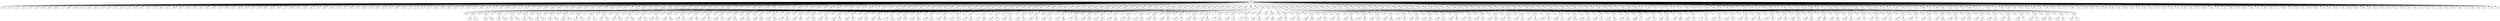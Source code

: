 digraph backdoorgraph {
root [label="AND"];
890 [label="-443"];
1030 [label="-513"];
958 [label="-477"];
1028 [label="-512"];
868 [label="-432"];
870 [label="-433"];
196 [label="-96"];
960 [label="-478"];
892 [label="-444"];
26 [label="-11"];
1002 [label="-499"];
860 [label="-428"];
754 [label="-375"];
760 [label="-378"];
316 [label="-156"];
848 [label="-422"];
132 [label="-64"];
1044 [label="-520"];
654 [label="-325"];
944 [label="-470"];
918 [label="-457"];
898 [label="-447"];
120 [label="-58"];
446 [label="-221"];
880 [label="-438"];
650 [label="-323"];
976 [label="-486"];
618 [label="-307"];
490 [label="-243"];
374 [label="-185"];
100 [label="-48"];
788 [label="-392"];
336 [label="-166"];
144 [label="-70"];
800 [label="-398"];
648 [label="-322"];
614 [label="-305"];
328 [label="-162"];
193 [label="95"];
632 [label="-314"];
883 [label="440"];
828 [label="-412"];
536 [label="-266"];
52 [label="-24"];
364 [label="-180"];
612 [label="-304"];
646 [label="-321"];
590 [label="-293"];
664 [label="-330"];
768 [label="-382"];
952 [label="-474"];
468 [label="-232"];
152 [label="-74"];
622 [label="-309"];
295 [label="146"];
720 [label="-358"];
912 [label="-454"];
1036 [label="-516"];
204 [label="-100"];
849 [label="423"];
564 [label="-280"];
710 [label="-353"];
126 [label="-61"];
138 [label="-67"];
246 [label="-121"];
826 [label="-411"];
376 [label="-186"];
394 [label="-195"];
1056 [label="-526"];
162 [label="-79"];
1031 [label="514"];
842 [label="-419"];
318 [label="-157"];
796 [label="-396"];
726 [label="-361"];
906 [label="-451"];
200 [label="-98"];
776 [label="-386"];
585 [label="291"];
90 [label="-43"];
724 [label="-360"];
8 [label="-2"];
356 [label="-176"];
572 [label="-284"];
502 [label="-249"];
820 [label="-408"];
624 [label="-310"];
274 [label="-135"];
932 [label="-464"];
1042 [label="-519"];
450 [label="-223"];
1060 [label="-528"];
172 [label="-84"];
1050 [label="-523"];
128 [label="-62"];
256 [label="-126"];
106 [label="-51"];
1066 [label="-531"];
875 [label="436"];
169 [label="83"];
718 [label="-357"];
402 [label="-199"];
504 [label="-250"];
368 [label="-182"];
366 [label="-181"];
48 [label="-22"];
744 [label="-370"];
954 [label="-475"];
310 [label="-153"];
440 [label="-218"];
202 [label="-99"];
996 [label="-496"];
34 [label="-15"];
98 [label="-47"];
1048 [label="-522"];
452 [label="-224"];
773 [label="385"];
442 [label="-219"];
552 [label="-274"];
1040 [label="-518"];
1054 [label="-525"];
146 [label="-71"];
464 [label="-230"];
78 [label="-37"];
603 [label="300"];
380 [label="-188"];
634 [label="-315"];
966 [label="-481"];
916 [label="-456"];
107 [label="52"];
332 [label="-164"];
186 [label="-91"];
254 [label="-125"];
736 [label="-366"];
558 [label="-277"];
206 [label="-101"];
888 [label="-442"];
154 [label="-75"];
1085 [label="OR"];
1090 [label="OR"];
1095 [label="OR"];
1100 [label="OR"];
1105 [label="OR"];
1110 [label="OR"];
1115 [label="OR"];
1120 [label="OR"];
1125 [label="OR"];
1130 [label="OR"];
1135 [label="OR"];
1140 [label="OR"];
1145 [label="OR"];
1150 [label="OR"];
1155 [label="OR"];
1160 [label="OR"];
1165 [label="OR"];
1250 [label="OR"];
1170 [label="OR"];
1175 [label="OR"];
1180 [label="OR"];
1185 [label="OR"];
1190 [label="OR"];
1195 [label="OR"];
1200 [label="OR"];
1205 [label="OR"];
1210 [label="OR"];
1215 [label="OR"];
1220 [label="OR"];
1225 [label="OR"];
1230 [label="OR"];
1235 [label="OR"];
1240 [label="OR"];
1245 [label="OR"];
1410 [label="OR"];
1415 [label="OR"];
1255 [label="OR"];
1260 [label="OR"];
1265 [label="OR"];
1270 [label="OR"];
1275 [label="OR"];
1280 [label="OR"];
1285 [label="OR"];
1290 [label="OR"];
1295 [label="OR"];
1300 [label="OR"];
1305 [label="OR"];
1310 [label="OR"];
1315 [label="OR"];
1320 [label="OR"];
1325 [label="OR"];
1330 [label="OR"];
1335 [label="OR"];
1340 [label="OR"];
1345 [label="OR"];
1350 [label="OR"];
1355 [label="OR"];
1360 [label="OR"];
1365 [label="OR"];
1370 [label="OR"];
1375 [label="OR"];
1380 [label="OR"];
1385 [label="OR"];
1390 [label="OR"];
1395 [label="OR"];
1400 [label="OR"];
1405 [label="OR"];
1420 [label="OR"];
1425 [label="OR"];
1430 [label="OR"];
1435 [label="OR"];
1440 [label="OR"];
1445 [label="OR"];
1450 [label="OR"];
1455 [label="OR"];
1460 [label="OR"];
1465 [label="OR"];
1470 [label="OR"];
1475 [label="OR"];
1480 [label="OR"];
1485 [label="OR"];
1490 [label="OR"];
1495 [label="OR"];
1500 [label="OR"];
1505 [label="OR"];
1510 [label="OR"];
1515 [label="OR"];
1520 [label="OR"];
1525 [label="OR"];
1530 [label="OR"];
1535 [label="OR"];
1540 [label="OR"];
1545 [label="OR"];
1550 [label="OR"];
1555 [label="OR"];
1560 [label="OR"];
1565 [label="OR"];
1570 [label="OR"];
1575 [label="OR"];
1580 [label="OR"];
1585 [label="OR"];
1590 [label="OR"];
1595 [label="OR"];
1600 [label="OR"];
1605 [label="OR"];
1610 [label="OR"];
1615 [label="OR"];
1620 [label="OR"];
1625 [label="OR"];
1630 [label="OR"];
1635 [label="OR"];
1640 [label="OR"];
1645 [label="OR"];
1650 [label="OR"];
1655 [label="OR"];
1660 [label="OR"];
1665 [label="OR"];
1670 [label="OR"];
1675 [label="OR"];
1680 [label="OR"];
1685 [label="OR"];
1690 [label="OR"];
1695 [label="OR"];
538 [label="-267"];
482 [label="-239"];
116 [label="-56"];
240 [label="-118"];
118 [label="-57"];
746 [label="-371"];
658 [label="-327"];
414 [label="-205"];
812 [label="-404"];
30 [label="-13"];
1010 [label="-503"];
340 [label="-168"];
756 [label="-376"];
260 [label="-128"];
164 [label="-80"];
20 [label="-8"];
1046 [label="-521"];
986 [label="-491"];
432 [label="-214"];
386 [label="-191"];
134 [label="-65"];
238 [label="-117"];
894 [label="-445"];
228 [label="-112"];
630 [label="-313"];
290 [label="-143"];
524 [label="-260"];
56 [label="-26"];
427 [label="212"];
886 [label="-441"];
1014 [label="-505"];
462 [label="-229"];
130 [label="-63"];
882 [label="-439"];
458 [label="-227"];
1006 [label="-501"];
620 [label="-308"];
908 [label="-452"];
346 [label="-171"];
676 [label="-336"];
534 [label="-265"];
308 [label="-152"];
210 [label="-103"];
982 [label="-489"];
794 [label="-395"];
940 [label="-468"];
706 [label="-351"];
280 [label="-138"];
212 [label="-104"];
178 [label="-87"];
600 [label="-298"];
354 [label="-175"];
6 [label="-1"];
846 [label="-421"];
270 [label="-133"];
404 [label="-200"];
672 [label="-334"];
84 [label="-40"];
810 [label="-403"];
32 [label="-14"];
1000 [label="-498"];
121 [label="59"];
770 [label="-383"];
808 [label="-402"];
831 [label="414"];
158 [label="-77"];
980 [label="-488"];
1038 [label="-517"];
496 [label="-246"];
722 [label="-359"];
447 [label="222"];
286 [label="-141"];
1022 [label="-509"];
698 [label="-347"];
840 [label="-418"];
928 [label="-462"];
110 [label="-53"];
326 [label="-161"];
226 [label="-111"];
223 [label="110"];
258 [label="-127"];
518 [label="-257"];
704 [label="-350"];
642 [label="-319"];
466 [label="-231"];
486 [label="-241"];
924 [label="-460"];
806 [label="-401"];
968 [label="-482"];
248 [label="-122"];
984 [label="-490"];
330 [label="-163"];
822 [label="-409"];
900 [label="-448"];
266 [label="-131"];
216 [label="-106"];
222 [label="-109"];
16 [label="-6"];
1018 [label="-507"];
252 [label="-124"];
174 [label="-85"];
104 [label="-50"];
962 [label="-479"];
972 [label="-484"];
956 [label="-476"];
510 [label="-253"];
818 [label="-407"];
378 [label="-187"];
922 [label="-459"];
712 [label="-354"];
780 [label="-388"];
555 [label="276"];
678 [label="-337"];
738 [label="-367"];
750 [label="-373"];
1058 [label="-527"];
588 [label="-292"];
198 [label="-97"];
300 [label="-148"];
92 [label="-44"];
434 [label="-215"];
86 [label="-41"];
217 [label="107"];
80 [label="-38"];
716 [label="-356"];
480 [label="-238"];
40 [label="-18"];
474 [label="-235"];
60 [label="-28"];
82 [label="-39"];
436 [label="-216"];
190 [label="-93"];
969 [label="483"];
1087 [label="AND"];
243 [label="120"];
1092 [label="AND"];
785 [label="391"];
1097 [label="AND"];
187 [label="92"];
1102 [label="AND"];
301 [label="149"];
1107 [label="AND"];
539 [label="268"];
1112 [label="AND"];
727 [label="362"];
1117 [label="AND"];
579 [label="288"];
1122 [label="AND"];
357 [label="177"];
1127 [label="AND"];
747 [label="372"];
1132 [label="AND"];
167 [label="82"];
1137 [label="AND"];
573 [label="285"];
1142 [label="AND"];
93 [label="45"];
1147 [label="AND"];
303 [label="150"];
1152 [label="AND"];
135 [label="66"];
1157 [label="AND"];
459 [label="228"];
1162 [label="AND"];
271 [label="134"];
1167 [label="AND"];
843 [label="420"];
1252 [label="AND"];
69 [label="33"];
1172 [label="AND"];
475 [label="236"];
1177 [label="AND"];
607 [label="302"];
1182 [label="AND"];
1011 [label="504"];
1187 [label="AND"];
529 [label="263"];
1192 [label="AND"];
1061 [label="529"];
1197 [label="AND"];
41 [label="19"];
1202 [label="AND"];
871 [label="434"];
1207 [label="AND"];
181 [label="89"];
1212 [label="AND"];
293 [label="145"];
1217 [label="AND"];
763 [label="380"];
1222 [label="AND"];
963 [label="480"];
1227 [label="AND"];
383 [label="190"];
1232 [label="AND"];
615 [label="306"];
1237 [label="AND"];
165 [label="81"];
1242 [label="AND"];
287 [label="142"];
1247 [label="AND"];
1051 [label="524"];
1412 [label="AND"];
319 [label="158"];
1417 [label="AND"];
913 [label="455"];
1257 [label="AND"];
837 [label="417"];
1262 [label="AND"];
57 [label="27"];
1267 [label="AND"];
347 [label="172"];
1272 [label="AND"];
561 [label="279"];
1277 [label="AND"];
643 [label="320"];
1282 [label="AND"];
1023 [label="510"];
1287 [label="AND"];
741 [label="369"];
1292 [label="AND"];
739 [label="368"];
1297 [label="AND"];
343 [label="170"];
1302 [label="AND"];
49 [label="23"];
1307 [label="AND"];
515 [label="256"];
1312 [label="AND"];
609 [label="303"];
1317 [label="AND"];
397 [label="197"];
1322 [label="AND"];
71 [label="34"];
1327 [label="AND"];
625 [label="311"];
1332 [label="AND"];
525 [label="261"];
1337 [label="AND"];
575 [label="286"];
1342 [label="AND"];
407 [label="202"];
1347 [label="AND"];
637 [label="317"];
1352 [label="AND"];
183 [label="90"];
1357 [label="AND"];
45 [label="21"];
1362 [label="AND"];
469 [label="233"];
1367 [label="AND"];
53 [label="25"];
1372 [label="AND"];
861 [label="429"];
1377 [label="AND"];
219 [label="108"];
1382 [label="AND"];
511 [label="254"];
1387 [label="AND"];
207 [label="102"];
1392 [label="AND"];
595 [label="296"];
1397 [label="AND"];
853 [label="425"];
1402 [label="AND"];
693 [label="345"];
1407 [label="AND"];
341 [label="169"];
1422 [label="AND"];
553 [label="275"];
1427 [label="AND"];
851 [label="424"];
1432 [label="AND"];
213 [label="105"];
1437 [label="AND"];
549 [label="273"];
1442 [label="AND"];
123 [label="60"];
1447 [label="AND"];
903 [label="450"];
1452 [label="AND"];
813 [label="405"];
1457 [label="AND"];
989 [label="493"];
1462 [label="AND"];
113 [label="55"];
1467 [label="AND"];
387 [label="192"];
1472 [label="AND"];
389 [label="193"];
1477 [label="AND"];
833 [label="415"];
1482 [label="AND"];
583 [label="290"];
1487 [label="AND"];
681 [label="339"];
1492 [label="AND"];
997 [label="497"];
1497 [label="AND"];
733 [label="365"];
1502 [label="AND"];
991 [label="494"];
1507 [label="AND"];
665 [label="331"];
1512 [label="AND"];
679 [label="338"];
1517 [label="AND"];
947 [label="472"];
1522 [label="AND"];
333 [label="165"];
1527 [label="AND"];
941 [label="469"];
1532 [label="AND"];
275 [label="136"];
1537 [label="AND"];
411 [label="204"];
1542 [label="AND"];
313 [label="155"];
1547 [label="AND"];
519 [label="258"];
1552 [label="AND"];
13 [label="5"];
1557 [label="AND"];
507 [label="252"];
1562 [label="AND"];
973 [label="485"];
1567 [label="AND"];
669 [label="333"];
1572 [label="AND"];
777 [label="387"];
1577 [label="AND"];
565 [label="281"];
1582 [label="AND"];
141 [label="69"];
1587 [label="AND"];
455 [label="226"];
1592 [label="AND"];
179 [label="88"];
1597 [label="AND"];
543 [label="270"];
1602 [label="AND"];
263 [label="130"];
1607 [label="AND"];
1007 [label="502"];
1612 [label="AND"];
499 [label="248"];
1617 [label="AND"];
23 [label="10"];
1622 [label="AND"];
685 [label="341"];
1627 [label="AND"];
789 [label="393"];
1632 [label="AND"];
497 [label="247"];
1637 [label="AND"];
395 [label="196"];
1642 [label="AND"];
857 [label="427"];
1647 [label="AND"];
323 [label="160"];
1652 [label="AND"];
797 [label="397"];
1657 [label="AND"];
281 [label="139"];
1662 [label="AND"];
591 [label="294"];
1667 [label="AND"];
437 [label="217"];
1672 [label="AND"];
531 [label="264"];
1677 [label="AND"];
1025 [label="511"];
1682 [label="AND"];
925 [label="461"];
1687 [label="AND"];
321 [label="159"];
1692 [label="AND"];
73 [label="35"];
1697 [label="AND"];
970 [label="-483"];
429 [label="213"];
244 [label="-120"];
443 [label="220"];
786 [label="-391"];
689 [label="343"];
188 [label="-92"];
731 [label="364"];
302 [label="-149"];
381 [label="189"];
540 [label="-268"];
75 [label="36"];
728 [label="-362"];
873 [label="435"];
580 [label="-288"];
605 [label="301"];
358 [label="-177"];
21 [label="9"];
87 [label="42"];
748 [label="-372"];
168 [label="-82"];
895 [label="446"];
574 [label="-285"];
593 [label="295"];
94 [label="-45"];
801 [label="399"];
304 [label="-150"];
139 [label="68"];
136 [label="-66"];
667 [label="332"];
460 [label="-228"];
901 [label="449"];
272 [label="-134"];
147 [label="72"];
844 [label="-420"];
977 [label="487"];
70 [label="-33"];
761 [label="379"];
476 [label="-236"];
559 [label="278"];
608 [label="-302"];
175 [label="86"];
1012 [label="-504"];
1067 [label="532"];
530 [label="-263"];
935 [label="466"];
1062 [label="-529"];
829 [label="413"];
42 [label="-19"];
863 [label="430"];
872 [label="-434"];
823 [label="410"];
182 [label="-89"];
765 [label="381"];
294 [label="-145"];
415 [label="206"];
764 [label="-380"];
359 [label="178"];
964 [label="-480"];
111 [label="54"];
384 [label="-190"];
493 [label="245"];
616 [label="-306"];
311 [label="154"];
166 [label="-81"];
949 [label="473"];
288 [label="-142"];
521 [label="259"];
1052 [label="-524"];
803 [label="400"];
320 [label="-158"];
471 [label="234"];
399 [label="198"];
914 [label="-455"];
838 [label="-417"];
483 [label="240"];
58 [label="-27"];
783 [label="390"];
348 [label="-172"];
661 [label="329"];
562 [label="-279"];
505 [label="251"];
644 [label="-320"];
267 [label="132"];
1024 [label="-510"];
283 [label="140"];
742 [label="-369"];
425 [label="211"];
740 [label="-368"];
627 [label="312"];
344 [label="-170"];
919 [label="458"];
50 [label="-23"];
67 [label="32"];
516 [label="-256"];
1015 [label="506"];
610 [label="-303"];
655 [label="326"];
398 [label="-197"];
929 [label="463"];
72 [label="-34"];
235 [label="116"];
626 [label="-311"];
699 [label="348"];
526 [label="-261"];
567 [label="282"];
576 [label="-286"];
877 [label="437"];
408 [label="-202"];
61 [label="29"];
638 [label="-317"];
791 [label="394"];
184 [label="-90"];
751 [label="374"];
46 [label="-21"];
683 [label="340"];
470 [label="-233"];
639 [label="318"];
54 [label="-25"];
95 [label="46"];
862 [label="-429"];
781 [label="389"];
220 [label="-108"];
601 [label="299"];
512 [label="-254"];
63 [label="30"];
208 [label="-102"];
771 [label="384"];
596 [label="-296"];
659 [label="328"];
854 [label="-425"];
405 [label="201"];
694 [label="-345"];
305 [label="151"];
342 [label="-169"];
527 [label="262"];
554 [label="-275"];
815 [label="406"];
852 [label="-424"];
713 [label="355"];
214 [label="-105"];
569 [label="283"];
550 [label="-273"];
351 [label="174"];
124 [label="-60"];
597 [label="297"];
904 [label="-450"];
491 [label="244"];
814 [label="-405"];
909 [label="453"];
990 [label="-493"];
729 [label="363"];
114 [label="-55"];
1033 [label="515"];
388 [label="-192"];
35 [label="16"];
390 [label="-193"];
651 [label="324"];
834 [label="-415"];
577 [label="287"];
584 [label="-290"];
477 [label="237"];
682 [label="-339"];
291 [label="144"];
998 [label="-497"];
945 [label="471"];
734 [label="-365"];
155 [label="76"];
992 [label="-494"];
241 [label="119"];
666 [label="-331"];
937 [label="467"];
680 [label="-338"];
277 [label="137"];
948 [label="-472"];
1019 [label="508"];
334 [label="-165"];
371 [label="184"];
942 [label="-469"];
37 [label="17"];
276 [label="-136"];
349 [label="173"];
412 [label="-204"];
391 [label="194"];
314 [label="-155"];
691 [label="344"];
520 [label="-258"];
231 [label="114"];
14 [label="-5"];
369 [label="183"];
508 [label="-252"];
547 [label="272"];
974 [label="-485"];
419 [label="208"];
670 [label="-333"];
453 [label="225"];
778 [label="-387"];
1063 [label="530"];
566 [label="-281"];
545 [label="271"];
142 [label="-69"];
409 [label="203"];
456 [label="-226"];
297 [label="147"];
180 [label="-88"];
701 [label="349"];
544 [label="-270"];
1003 [label="500"];
264 [label="-130"];
993 [label="495"];
1008 [label="-502"];
191 [label="94"];
500 [label="-248"];
249 [label="123"];
24 [label="-10"];
229 [label="113"];
686 [label="-341"];
65 [label="31"];
790 [label="-393"];
757 [label="377"];
498 [label="-247"];
17 [label="7"];
396 [label="-196"];
513 [label="255"];
858 [label="-427"];
987 [label="492"];
324 [label="-160"];
149 [label="73"];
798 [label="-397"];
261 [label="129"];
282 [label="-139"];
417 [label="207"];
592 [label="-294"];
707 [label="352"];
438 [label="-217"];
487 [label="242"];
532 [label="-264"];
9 [label="3"];
1026 [label="-511"];
27 [label="12"];
926 [label="-461"];
855 [label="426"];
322 [label="-159"];
43 [label="20"];
74 [label="-35"];
11 [label="4"];
root -> 890;
root -> 1030;
root -> 958;
root -> 1028;
root -> 868;
root -> 870;
root -> 196;
root -> 960;
root -> 892;
root -> 26;
root -> 1002;
root -> 860;
root -> 754;
root -> 760;
root -> 316;
root -> 848;
root -> 132;
root -> 1044;
root -> 654;
root -> 944;
root -> 918;
root -> 898;
root -> 120;
root -> 446;
root -> 880;
root -> 650;
root -> 976;
root -> 618;
root -> 490;
root -> 374;
root -> 100;
root -> 788;
root -> 336;
root -> 144;
root -> 800;
root -> 648;
root -> 614;
root -> 328;
root -> 193;
root -> 632;
root -> 883;
root -> 828;
root -> 536;
root -> 52;
root -> 364;
root -> 612;
root -> 646;
root -> 590;
root -> 664;
root -> 768;
root -> 952;
root -> 468;
root -> 152;
root -> 622;
root -> 295;
root -> 720;
root -> 912;
root -> 1036;
root -> 204;
root -> 849;
root -> 564;
root -> 710;
root -> 126;
root -> 138;
root -> 246;
root -> 826;
root -> 376;
root -> 394;
root -> 1056;
root -> 162;
root -> 1031;
root -> 842;
root -> 318;
root -> 796;
root -> 726;
root -> 906;
root -> 200;
root -> 776;
root -> 585;
root -> 90;
root -> 724;
root -> 8;
root -> 356;
root -> 572;
root -> 502;
root -> 820;
root -> 624;
root -> 274;
root -> 932;
root -> 1042;
root -> 450;
root -> 1060;
root -> 172;
root -> 1050;
root -> 128;
root -> 256;
root -> 106;
root -> 1066;
root -> 875;
root -> 169;
root -> 718;
root -> 402;
root -> 504;
root -> 368;
root -> 366;
root -> 48;
root -> 744;
root -> 954;
root -> 310;
root -> 440;
root -> 202;
root -> 996;
root -> 34;
root -> 98;
root -> 1048;
root -> 452;
root -> 773;
root -> 442;
root -> 552;
root -> 1040;
root -> 1054;
root -> 146;
root -> 464;
root -> 78;
root -> 603;
root -> 380;
root -> 634;
root -> 966;
root -> 916;
root -> 107;
root -> 332;
root -> 186;
root -> 254;
root -> 736;
root -> 558;
root -> 206;
root -> 888;
root -> 154;
root -> 1085;
root -> 1090;
root -> 1095;
root -> 1100;
root -> 1105;
root -> 1110;
root -> 1115;
root -> 1120;
root -> 1125;
root -> 1130;
root -> 1135;
root -> 1140;
root -> 1145;
root -> 1150;
root -> 1155;
root -> 1160;
root -> 1165;
root -> 1250;
root -> 1170;
root -> 1175;
root -> 1180;
root -> 1185;
root -> 1190;
root -> 1195;
root -> 1200;
root -> 1205;
root -> 1210;
root -> 1215;
root -> 1220;
root -> 1225;
root -> 1230;
root -> 1235;
root -> 1240;
root -> 1245;
root -> 1410;
root -> 1415;
root -> 1255;
root -> 1260;
root -> 1265;
root -> 1270;
root -> 1275;
root -> 1280;
root -> 1285;
root -> 1290;
root -> 1295;
root -> 1300;
root -> 1305;
root -> 1310;
root -> 1315;
root -> 1320;
root -> 1325;
root -> 1330;
root -> 1335;
root -> 1340;
root -> 1345;
root -> 1350;
root -> 1355;
root -> 1360;
root -> 1365;
root -> 1370;
root -> 1375;
root -> 1380;
root -> 1385;
root -> 1390;
root -> 1395;
root -> 1400;
root -> 1405;
root -> 1420;
root -> 1425;
root -> 1430;
root -> 1435;
root -> 1440;
root -> 1445;
root -> 1450;
root -> 1455;
root -> 1460;
root -> 1465;
root -> 1470;
root -> 1475;
root -> 1480;
root -> 1485;
root -> 1490;
root -> 1495;
root -> 1500;
root -> 1505;
root -> 1510;
root -> 1515;
root -> 1520;
root -> 1525;
root -> 1530;
root -> 1535;
root -> 1540;
root -> 1545;
root -> 1550;
root -> 1555;
root -> 1560;
root -> 1565;
root -> 1570;
root -> 1575;
root -> 1580;
root -> 1585;
root -> 1590;
root -> 1595;
root -> 1600;
root -> 1605;
root -> 1610;
root -> 1615;
root -> 1620;
root -> 1625;
root -> 1630;
root -> 1635;
root -> 1640;
root -> 1645;
root -> 1650;
root -> 1655;
root -> 1660;
root -> 1665;
root -> 1670;
root -> 1675;
root -> 1680;
root -> 1685;
root -> 1690;
root -> 1695;
root -> 538;
root -> 482;
root -> 116;
root -> 240;
root -> 118;
root -> 746;
root -> 658;
root -> 414;
root -> 812;
root -> 30;
root -> 1010;
root -> 340;
root -> 756;
root -> 260;
root -> 164;
root -> 20;
root -> 1046;
root -> 986;
root -> 432;
root -> 386;
root -> 134;
root -> 238;
root -> 894;
root -> 228;
root -> 630;
root -> 290;
root -> 524;
root -> 56;
root -> 427;
root -> 886;
root -> 1014;
root -> 462;
root -> 130;
root -> 882;
root -> 458;
root -> 1006;
root -> 620;
root -> 908;
root -> 346;
root -> 676;
root -> 534;
root -> 308;
root -> 210;
root -> 982;
root -> 794;
root -> 940;
root -> 706;
root -> 280;
root -> 212;
root -> 178;
root -> 600;
root -> 354;
root -> 6;
root -> 846;
root -> 270;
root -> 404;
root -> 672;
root -> 84;
root -> 810;
root -> 32;
root -> 1000;
root -> 121;
root -> 770;
root -> 808;
root -> 831;
root -> 158;
root -> 980;
root -> 1038;
root -> 496;
root -> 722;
root -> 447;
root -> 286;
root -> 1022;
root -> 698;
root -> 840;
root -> 928;
root -> 110;
root -> 326;
root -> 226;
root -> 223;
root -> 258;
root -> 518;
root -> 704;
root -> 642;
root -> 466;
root -> 486;
root -> 924;
root -> 806;
root -> 968;
root -> 248;
root -> 984;
root -> 330;
root -> 822;
root -> 900;
root -> 266;
root -> 216;
root -> 222;
root -> 16;
root -> 1018;
root -> 252;
root -> 174;
root -> 104;
root -> 962;
root -> 972;
root -> 956;
root -> 510;
root -> 818;
root -> 378;
root -> 922;
root -> 712;
root -> 780;
root -> 555;
root -> 678;
root -> 738;
root -> 750;
root -> 1058;
root -> 588;
root -> 198;
root -> 300;
root -> 92;
root -> 434;
root -> 86;
root -> 217;
root -> 80;
root -> 716;
root -> 480;
root -> 40;
root -> 474;
root -> 60;
root -> 82;
root -> 436;
root -> 190;
1085 -> 969;
1085 -> 1087;
1090 -> 243;
1090 -> 1092;
1095 -> 785;
1095 -> 1097;
1100 -> 187;
1100 -> 1102;
1105 -> 301;
1105 -> 1107;
1110 -> 539;
1110 -> 1112;
1115 -> 727;
1115 -> 1117;
1120 -> 579;
1120 -> 1122;
1125 -> 357;
1125 -> 1127;
1130 -> 747;
1130 -> 1132;
1135 -> 167;
1135 -> 1137;
1140 -> 573;
1140 -> 1142;
1145 -> 93;
1145 -> 1147;
1150 -> 303;
1150 -> 1152;
1155 -> 135;
1155 -> 1157;
1160 -> 459;
1160 -> 1162;
1165 -> 271;
1165 -> 1167;
1250 -> 843;
1250 -> 1252;
1170 -> 69;
1170 -> 1172;
1175 -> 475;
1175 -> 1177;
1180 -> 607;
1180 -> 1182;
1185 -> 1011;
1185 -> 1187;
1190 -> 529;
1190 -> 1192;
1195 -> 1061;
1195 -> 1197;
1200 -> 41;
1200 -> 1202;
1205 -> 871;
1205 -> 1207;
1210 -> 181;
1210 -> 1212;
1215 -> 293;
1215 -> 1217;
1220 -> 763;
1220 -> 1222;
1225 -> 963;
1225 -> 1227;
1230 -> 383;
1230 -> 1232;
1235 -> 615;
1235 -> 1237;
1240 -> 165;
1240 -> 1242;
1245 -> 287;
1245 -> 1247;
1410 -> 1051;
1410 -> 1412;
1415 -> 319;
1415 -> 1417;
1255 -> 913;
1255 -> 1257;
1260 -> 837;
1260 -> 1262;
1265 -> 57;
1265 -> 1267;
1270 -> 347;
1270 -> 1272;
1275 -> 561;
1275 -> 1277;
1280 -> 643;
1280 -> 1282;
1285 -> 1023;
1285 -> 1287;
1290 -> 741;
1290 -> 1292;
1295 -> 739;
1295 -> 1297;
1300 -> 343;
1300 -> 1302;
1305 -> 49;
1305 -> 1307;
1310 -> 515;
1310 -> 1312;
1315 -> 609;
1315 -> 1317;
1320 -> 397;
1320 -> 1322;
1325 -> 71;
1325 -> 1327;
1330 -> 625;
1330 -> 1332;
1335 -> 525;
1335 -> 1337;
1340 -> 575;
1340 -> 1342;
1345 -> 407;
1345 -> 1347;
1350 -> 637;
1350 -> 1352;
1355 -> 183;
1355 -> 1357;
1360 -> 45;
1360 -> 1362;
1365 -> 469;
1365 -> 1367;
1370 -> 53;
1370 -> 1372;
1375 -> 861;
1375 -> 1377;
1380 -> 219;
1380 -> 1382;
1385 -> 511;
1385 -> 1387;
1390 -> 207;
1390 -> 1392;
1395 -> 595;
1395 -> 1397;
1400 -> 853;
1400 -> 1402;
1405 -> 693;
1405 -> 1407;
1420 -> 341;
1420 -> 1422;
1425 -> 553;
1425 -> 1427;
1430 -> 851;
1430 -> 1432;
1435 -> 213;
1435 -> 1437;
1440 -> 549;
1440 -> 1442;
1445 -> 123;
1445 -> 1447;
1450 -> 903;
1450 -> 1452;
1455 -> 813;
1455 -> 1457;
1460 -> 989;
1460 -> 1462;
1465 -> 113;
1465 -> 1467;
1470 -> 387;
1470 -> 1472;
1475 -> 389;
1475 -> 1477;
1480 -> 833;
1480 -> 1482;
1485 -> 583;
1485 -> 1487;
1490 -> 681;
1490 -> 1492;
1495 -> 997;
1495 -> 1497;
1500 -> 733;
1500 -> 1502;
1505 -> 991;
1505 -> 1507;
1510 -> 665;
1510 -> 1512;
1515 -> 679;
1515 -> 1517;
1520 -> 947;
1520 -> 1522;
1525 -> 333;
1525 -> 1527;
1530 -> 941;
1530 -> 1532;
1535 -> 275;
1535 -> 1537;
1540 -> 411;
1540 -> 1542;
1545 -> 313;
1545 -> 1547;
1550 -> 519;
1550 -> 1552;
1555 -> 13;
1555 -> 1557;
1560 -> 507;
1560 -> 1562;
1565 -> 973;
1565 -> 1567;
1570 -> 669;
1570 -> 1572;
1575 -> 777;
1575 -> 1577;
1580 -> 565;
1580 -> 1582;
1585 -> 141;
1585 -> 1587;
1590 -> 455;
1590 -> 1592;
1595 -> 179;
1595 -> 1597;
1600 -> 543;
1600 -> 1602;
1605 -> 263;
1605 -> 1607;
1610 -> 1007;
1610 -> 1612;
1615 -> 499;
1615 -> 1617;
1620 -> 23;
1620 -> 1622;
1625 -> 685;
1625 -> 1627;
1630 -> 789;
1630 -> 1632;
1635 -> 497;
1635 -> 1637;
1640 -> 395;
1640 -> 1642;
1645 -> 857;
1645 -> 1647;
1650 -> 323;
1650 -> 1652;
1655 -> 797;
1655 -> 1657;
1660 -> 281;
1660 -> 1662;
1665 -> 591;
1665 -> 1667;
1670 -> 437;
1670 -> 1672;
1675 -> 531;
1675 -> 1677;
1680 -> 1025;
1680 -> 1682;
1685 -> 925;
1685 -> 1687;
1690 -> 321;
1690 -> 1692;
1695 -> 73;
1695 -> 1697;
1087 -> 970;
1087 -> 429;
1092 -> 244;
1092 -> 443;
1097 -> 786;
1097 -> 689;
1102 -> 188;
1102 -> 731;
1107 -> 302;
1107 -> 381;
1112 -> 540;
1112 -> 75;
1117 -> 728;
1117 -> 873;
1122 -> 580;
1122 -> 605;
1127 -> 358;
1127 -> 21;
1132 -> 87;
1132 -> 748;
1137 -> 168;
1137 -> 895;
1142 -> 574;
1142 -> 593;
1147 -> 94;
1147 -> 801;
1152 -> 304;
1152 -> 139;
1157 -> 136;
1157 -> 667;
1162 -> 460;
1162 -> 901;
1167 -> 272;
1167 -> 147;
1252 -> 844;
1252 -> 977;
1172 -> 70;
1172 -> 761;
1177 -> 476;
1177 -> 559;
1182 -> 608;
1182 -> 175;
1187 -> 1012;
1187 -> 1067;
1192 -> 530;
1192 -> 935;
1197 -> 1062;
1197 -> 829;
1202 -> 42;
1202 -> 863;
1207 -> 872;
1207 -> 823;
1212 -> 182;
1212 -> 765;
1217 -> 294;
1217 -> 415;
1222 -> 764;
1222 -> 359;
1227 -> 964;
1227 -> 111;
1232 -> 384;
1232 -> 493;
1237 -> 616;
1237 -> 311;
1242 -> 166;
1242 -> 949;
1247 -> 288;
1247 -> 521;
1412 -> 1052;
1412 -> 803;
1417 -> 320;
1417 -> 471;
1257 -> 399;
1257 -> 914;
1262 -> 838;
1262 -> 483;
1267 -> 58;
1267 -> 783;
1272 -> 348;
1272 -> 661;
1277 -> 562;
1277 -> 505;
1282 -> 644;
1282 -> 267;
1287 -> 1024;
1287 -> 283;
1292 -> 742;
1292 -> 425;
1297 -> 740;
1297 -> 627;
1302 -> 344;
1302 -> 919;
1307 -> 50;
1307 -> 67;
1312 -> 516;
1312 -> 1015;
1317 -> 610;
1317 -> 655;
1322 -> 398;
1322 -> 929;
1327 -> 72;
1327 -> 235;
1332 -> 626;
1332 -> 699;
1337 -> 526;
1337 -> 567;
1342 -> 576;
1342 -> 877;
1347 -> 408;
1347 -> 61;
1352 -> 638;
1352 -> 791;
1357 -> 184;
1357 -> 751;
1362 -> 46;
1362 -> 683;
1367 -> 470;
1367 -> 639;
1372 -> 54;
1372 -> 95;
1377 -> 862;
1377 -> 781;
1382 -> 220;
1382 -> 601;
1387 -> 512;
1387 -> 63;
1392 -> 208;
1392 -> 771;
1397 -> 596;
1397 -> 659;
1402 -> 854;
1402 -> 405;
1407 -> 694;
1407 -> 305;
1422 -> 342;
1422 -> 527;
1427 -> 554;
1427 -> 815;
1432 -> 852;
1432 -> 713;
1437 -> 214;
1437 -> 569;
1442 -> 550;
1442 -> 351;
1447 -> 124;
1447 -> 597;
1452 -> 904;
1452 -> 491;
1457 -> 814;
1457 -> 909;
1462 -> 990;
1462 -> 729;
1467 -> 114;
1467 -> 1033;
1472 -> 388;
1472 -> 35;
1477 -> 390;
1477 -> 651;
1482 -> 834;
1482 -> 577;
1487 -> 584;
1487 -> 477;
1492 -> 682;
1492 -> 291;
1497 -> 998;
1497 -> 945;
1502 -> 734;
1502 -> 155;
1507 -> 992;
1507 -> 241;
1512 -> 666;
1512 -> 937;
1517 -> 680;
1517 -> 277;
1522 -> 948;
1522 -> 1019;
1527 -> 334;
1527 -> 371;
1532 -> 942;
1532 -> 37;
1537 -> 276;
1537 -> 349;
1542 -> 412;
1542 -> 391;
1547 -> 314;
1547 -> 691;
1552 -> 520;
1552 -> 231;
1557 -> 14;
1557 -> 369;
1562 -> 508;
1562 -> 547;
1567 -> 974;
1567 -> 419;
1572 -> 670;
1572 -> 453;
1577 -> 778;
1577 -> 1063;
1582 -> 566;
1582 -> 545;
1587 -> 142;
1587 -> 409;
1592 -> 456;
1592 -> 297;
1597 -> 180;
1597 -> 701;
1602 -> 544;
1602 -> 1003;
1607 -> 264;
1607 -> 993;
1612 -> 1008;
1612 -> 191;
1617 -> 500;
1617 -> 249;
1622 -> 24;
1622 -> 229;
1627 -> 686;
1627 -> 65;
1632 -> 790;
1632 -> 757;
1637 -> 498;
1637 -> 17;
1642 -> 396;
1642 -> 513;
1647 -> 858;
1647 -> 987;
1652 -> 324;
1652 -> 149;
1657 -> 798;
1657 -> 261;
1662 -> 282;
1662 -> 417;
1667 -> 592;
1667 -> 707;
1672 -> 438;
1672 -> 487;
1677 -> 532;
1677 -> 9;
1682 -> 1026;
1682 -> 27;
1687 -> 926;
1687 -> 855;
1692 -> 322;
1692 -> 43;
1697 -> 74;
1697 -> 11;
}
